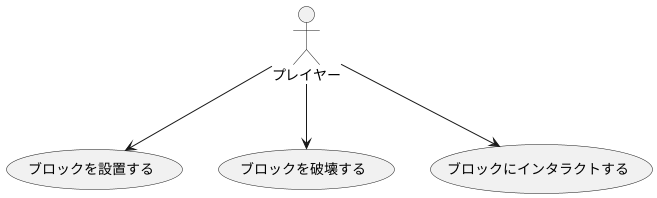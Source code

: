 @startuml UseCase

プレイヤー --> (ブロックを設置する)
プレイヤー --> (ブロックを破壊する)
プレイヤー --> (ブロックにインタラクトする)

@enduml